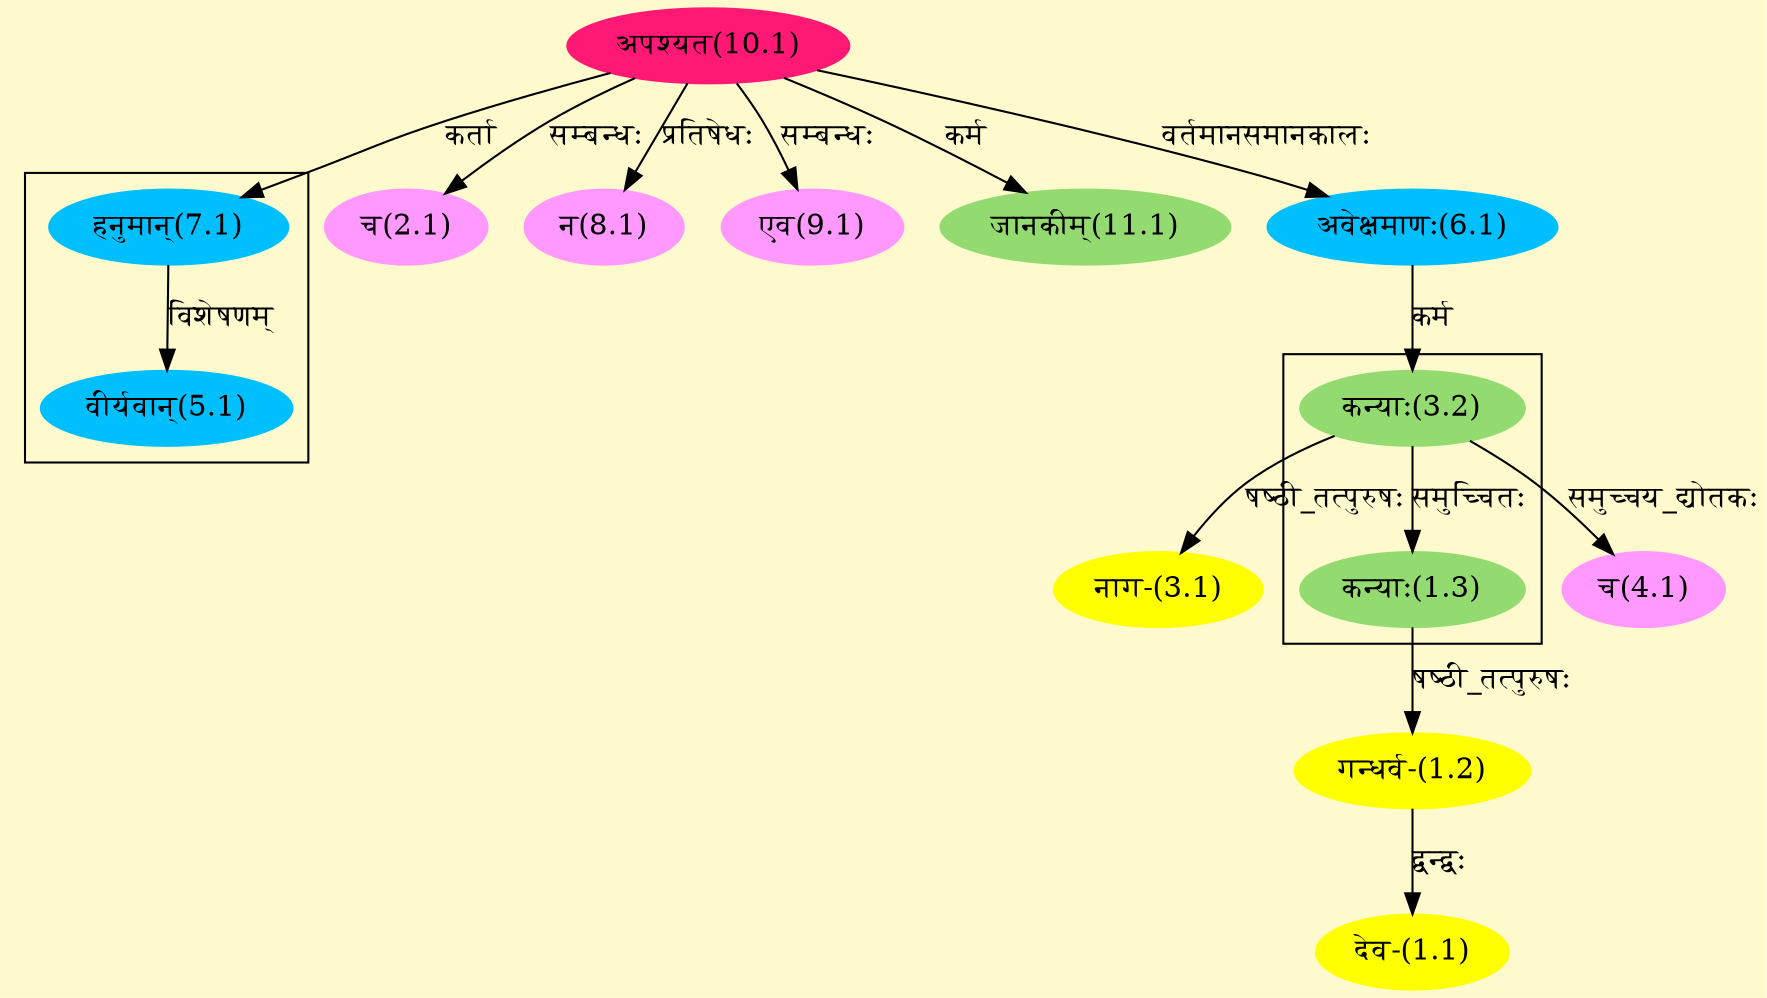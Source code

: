 digraph G{
rankdir=BT;
 compound=true;
 bgcolor="lemonchiffon1";

subgraph cluster_1{
Node1_3 [style=filled, color="#93DB70" label = "कन्याः(1.3)"]
Node3_2 [style=filled, color="#93DB70" label = "कन्याः(3.2)"]

}

subgraph cluster_2{
Node5_1 [style=filled, color="#00BFFF" label = "वीर्यवान्(5.1)"]
Node7_1 [style=filled, color="#00BFFF" label = "हनुमान्(7.1)"]

}
Node1_1 [style=filled, color="#FFFF00" label = "देव-(1.1)"]
Node1_2 [style=filled, color="#FFFF00" label = "गन्धर्व-(1.2)"]
Node1_3 [style=filled, color="#93DB70" label = "कन्याः(1.3)"]
Node2_1 [style=filled, color="#FF99FF" label = "च(2.1)"]
Node10_1 [style=filled, color="#FF1975" label = "अपश्यत(10.1)"]
Node3_1 [style=filled, color="#FFFF00" label = "नाग-(3.1)"]
Node3_2 [style=filled, color="#93DB70" label = "कन्याः(3.2)"]
Node6_1 [style=filled, color="#00BFFF" label = "अवेक्षमाणः(6.1)"]
Node4_1 [style=filled, color="#FF99FF" label = "च(4.1)"]
Node7_1 [style=filled, color="#00BFFF" label = "हनुमान्(7.1)"]
Node8_1 [style=filled, color="#FF99FF" label = "न(8.1)"]
Node9_1 [style=filled, color="#FF99FF" label = "एव(9.1)"]
Node [style=filled, color="" label = "()"]
Node11_1 [style=filled, color="#93DB70" label = "जानकीम्(11.1)"]
/* Start of Relations section */

Node1_1 -> Node1_2 [  label="द्वन्द्वः"  dir="back" ]
Node1_2 -> Node1_3 [  label="षष्ठी_तत्पुरुषः"  dir="back" ]
Node1_3 -> Node3_2 [  label="समुच्चितः"  dir="back" ]
Node2_1 -> Node10_1 [  label="सम्बन्धः"  dir="back" ]
Node3_1 -> Node3_2 [  label="षष्ठी_तत्पुरुषः"  dir="back" ]
Node3_2 -> Node6_1 [  label="कर्म"  dir="back" ]
Node4_1 -> Node3_2 [  label="समुच्चय_द्योतकः"  dir="back" ]
Node5_1 -> Node7_1 [  label="विशेषणम्"  dir="back" ]
Node6_1 -> Node10_1 [  label="वर्तमानसमानकालः"  dir="back" ]
Node7_1 -> Node10_1 [  label="कर्ता"  dir="back" ]
Node8_1 -> Node10_1 [  label="प्रतिषेधः"  dir="back" ]
Node9_1 -> Node10_1 [  label="सम्बन्धः"  dir="back" ]
Node11_1 -> Node10_1 [  label="कर्म"  dir="back" ]
}
